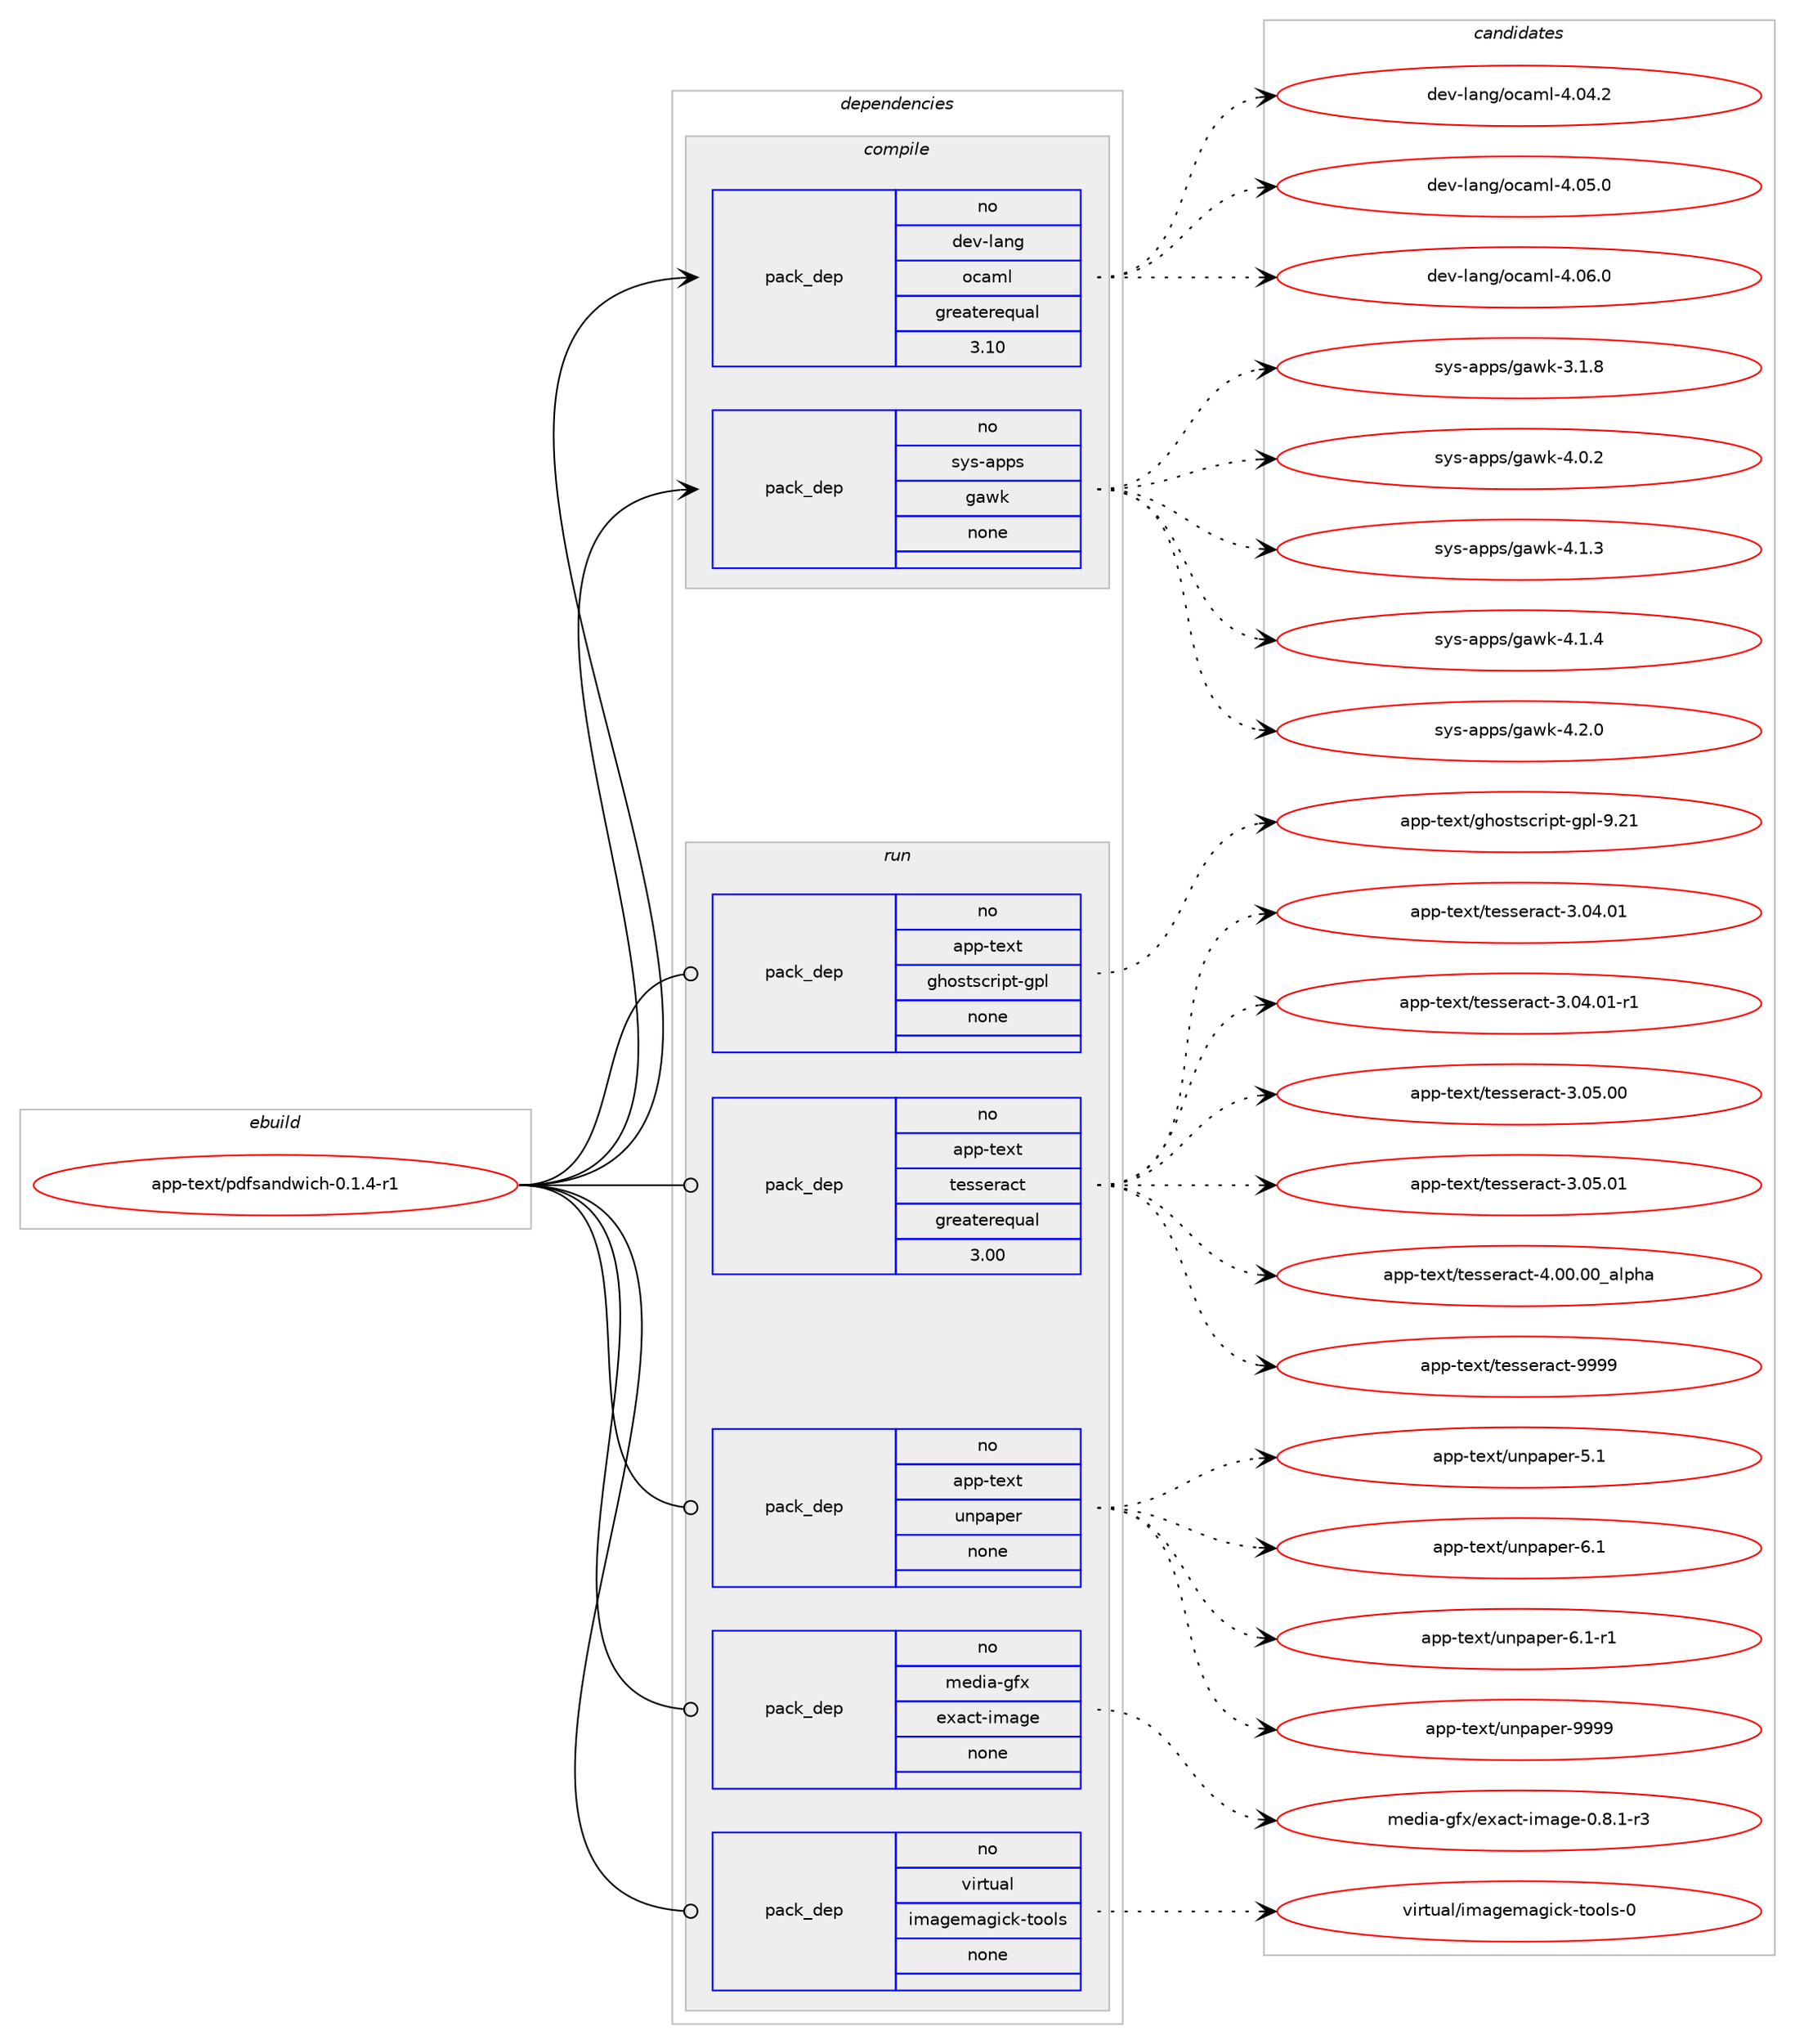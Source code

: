 digraph prolog {

# *************
# Graph options
# *************

newrank=true;
concentrate=true;
compound=true;
graph [rankdir=LR,fontname=Helvetica,fontsize=10,ranksep=1.5];#, ranksep=2.5, nodesep=0.2];
edge  [arrowhead=vee];
node  [fontname=Helvetica,fontsize=10];

# **********
# The ebuild
# **********

subgraph cluster_leftcol {
color=gray;
rank=same;
label=<<i>ebuild</i>>;
id [label="app-text/pdfsandwich-0.1.4-r1", color=red, width=4, href="../app-text/pdfsandwich-0.1.4-r1.svg"];
}

# ****************
# The dependencies
# ****************

subgraph cluster_midcol {
color=gray;
label=<<i>dependencies</i>>;
subgraph cluster_compile {
fillcolor="#eeeeee";
style=filled;
label=<<i>compile</i>>;
subgraph pack43371 {
dependency59430 [label=<<TABLE BORDER="0" CELLBORDER="1" CELLSPACING="0" CELLPADDING="4" WIDTH="220"><TR><TD ROWSPAN="6" CELLPADDING="30">pack_dep</TD></TR><TR><TD WIDTH="110">no</TD></TR><TR><TD>dev-lang</TD></TR><TR><TD>ocaml</TD></TR><TR><TD>greaterequal</TD></TR><TR><TD>3.10</TD></TR></TABLE>>, shape=none, color=blue];
}
id:e -> dependency59430:w [weight=20,style="solid",arrowhead="vee"];
subgraph pack43372 {
dependency59431 [label=<<TABLE BORDER="0" CELLBORDER="1" CELLSPACING="0" CELLPADDING="4" WIDTH="220"><TR><TD ROWSPAN="6" CELLPADDING="30">pack_dep</TD></TR><TR><TD WIDTH="110">no</TD></TR><TR><TD>sys-apps</TD></TR><TR><TD>gawk</TD></TR><TR><TD>none</TD></TR><TR><TD></TD></TR></TABLE>>, shape=none, color=blue];
}
id:e -> dependency59431:w [weight=20,style="solid",arrowhead="vee"];
}
subgraph cluster_compileandrun {
fillcolor="#eeeeee";
style=filled;
label=<<i>compile and run</i>>;
}
subgraph cluster_run {
fillcolor="#eeeeee";
style=filled;
label=<<i>run</i>>;
subgraph pack43373 {
dependency59432 [label=<<TABLE BORDER="0" CELLBORDER="1" CELLSPACING="0" CELLPADDING="4" WIDTH="220"><TR><TD ROWSPAN="6" CELLPADDING="30">pack_dep</TD></TR><TR><TD WIDTH="110">no</TD></TR><TR><TD>app-text</TD></TR><TR><TD>ghostscript-gpl</TD></TR><TR><TD>none</TD></TR><TR><TD></TD></TR></TABLE>>, shape=none, color=blue];
}
id:e -> dependency59432:w [weight=20,style="solid",arrowhead="odot"];
subgraph pack43374 {
dependency59433 [label=<<TABLE BORDER="0" CELLBORDER="1" CELLSPACING="0" CELLPADDING="4" WIDTH="220"><TR><TD ROWSPAN="6" CELLPADDING="30">pack_dep</TD></TR><TR><TD WIDTH="110">no</TD></TR><TR><TD>app-text</TD></TR><TR><TD>tesseract</TD></TR><TR><TD>greaterequal</TD></TR><TR><TD>3.00</TD></TR></TABLE>>, shape=none, color=blue];
}
id:e -> dependency59433:w [weight=20,style="solid",arrowhead="odot"];
subgraph pack43375 {
dependency59434 [label=<<TABLE BORDER="0" CELLBORDER="1" CELLSPACING="0" CELLPADDING="4" WIDTH="220"><TR><TD ROWSPAN="6" CELLPADDING="30">pack_dep</TD></TR><TR><TD WIDTH="110">no</TD></TR><TR><TD>app-text</TD></TR><TR><TD>unpaper</TD></TR><TR><TD>none</TD></TR><TR><TD></TD></TR></TABLE>>, shape=none, color=blue];
}
id:e -> dependency59434:w [weight=20,style="solid",arrowhead="odot"];
subgraph pack43376 {
dependency59435 [label=<<TABLE BORDER="0" CELLBORDER="1" CELLSPACING="0" CELLPADDING="4" WIDTH="220"><TR><TD ROWSPAN="6" CELLPADDING="30">pack_dep</TD></TR><TR><TD WIDTH="110">no</TD></TR><TR><TD>media-gfx</TD></TR><TR><TD>exact-image</TD></TR><TR><TD>none</TD></TR><TR><TD></TD></TR></TABLE>>, shape=none, color=blue];
}
id:e -> dependency59435:w [weight=20,style="solid",arrowhead="odot"];
subgraph pack43377 {
dependency59436 [label=<<TABLE BORDER="0" CELLBORDER="1" CELLSPACING="0" CELLPADDING="4" WIDTH="220"><TR><TD ROWSPAN="6" CELLPADDING="30">pack_dep</TD></TR><TR><TD WIDTH="110">no</TD></TR><TR><TD>virtual</TD></TR><TR><TD>imagemagick-tools</TD></TR><TR><TD>none</TD></TR><TR><TD></TD></TR></TABLE>>, shape=none, color=blue];
}
id:e -> dependency59436:w [weight=20,style="solid",arrowhead="odot"];
}
}

# **************
# The candidates
# **************

subgraph cluster_choices {
rank=same;
color=gray;
label=<<i>candidates</i>>;

subgraph choice43371 {
color=black;
nodesep=1;
choice100101118451089711010347111999710910845524648524650 [label="dev-lang/ocaml-4.04.2", color=red, width=4,href="../dev-lang/ocaml-4.04.2.svg"];
choice100101118451089711010347111999710910845524648534648 [label="dev-lang/ocaml-4.05.0", color=red, width=4,href="../dev-lang/ocaml-4.05.0.svg"];
choice100101118451089711010347111999710910845524648544648 [label="dev-lang/ocaml-4.06.0", color=red, width=4,href="../dev-lang/ocaml-4.06.0.svg"];
dependency59430:e -> choice100101118451089711010347111999710910845524648524650:w [style=dotted,weight="100"];
dependency59430:e -> choice100101118451089711010347111999710910845524648534648:w [style=dotted,weight="100"];
dependency59430:e -> choice100101118451089711010347111999710910845524648544648:w [style=dotted,weight="100"];
}
subgraph choice43372 {
color=black;
nodesep=1;
choice11512111545971121121154710397119107455146494656 [label="sys-apps/gawk-3.1.8", color=red, width=4,href="../sys-apps/gawk-3.1.8.svg"];
choice11512111545971121121154710397119107455246484650 [label="sys-apps/gawk-4.0.2", color=red, width=4,href="../sys-apps/gawk-4.0.2.svg"];
choice11512111545971121121154710397119107455246494651 [label="sys-apps/gawk-4.1.3", color=red, width=4,href="../sys-apps/gawk-4.1.3.svg"];
choice11512111545971121121154710397119107455246494652 [label="sys-apps/gawk-4.1.4", color=red, width=4,href="../sys-apps/gawk-4.1.4.svg"];
choice11512111545971121121154710397119107455246504648 [label="sys-apps/gawk-4.2.0", color=red, width=4,href="../sys-apps/gawk-4.2.0.svg"];
dependency59431:e -> choice11512111545971121121154710397119107455146494656:w [style=dotted,weight="100"];
dependency59431:e -> choice11512111545971121121154710397119107455246484650:w [style=dotted,weight="100"];
dependency59431:e -> choice11512111545971121121154710397119107455246494651:w [style=dotted,weight="100"];
dependency59431:e -> choice11512111545971121121154710397119107455246494652:w [style=dotted,weight="100"];
dependency59431:e -> choice11512111545971121121154710397119107455246504648:w [style=dotted,weight="100"];
}
subgraph choice43373 {
color=black;
nodesep=1;
choice97112112451161011201164710310411111511611599114105112116451031121084557465049 [label="app-text/ghostscript-gpl-9.21", color=red, width=4,href="../app-text/ghostscript-gpl-9.21.svg"];
dependency59432:e -> choice97112112451161011201164710310411111511611599114105112116451031121084557465049:w [style=dotted,weight="100"];
}
subgraph choice43374 {
color=black;
nodesep=1;
choice97112112451161011201164711610111511510111497991164551464852464849 [label="app-text/tesseract-3.04.01", color=red, width=4,href="../app-text/tesseract-3.04.01.svg"];
choice971121124511610112011647116101115115101114979911645514648524648494511449 [label="app-text/tesseract-3.04.01-r1", color=red, width=4,href="../app-text/tesseract-3.04.01-r1.svg"];
choice97112112451161011201164711610111511510111497991164551464853464848 [label="app-text/tesseract-3.05.00", color=red, width=4,href="../app-text/tesseract-3.05.00.svg"];
choice97112112451161011201164711610111511510111497991164551464853464849 [label="app-text/tesseract-3.05.01", color=red, width=4,href="../app-text/tesseract-3.05.01.svg"];
choice97112112451161011201164711610111511510111497991164552464848464848959710811210497 [label="app-text/tesseract-4.00.00_alpha", color=red, width=4,href="../app-text/tesseract-4.00.00_alpha.svg"];
choice97112112451161011201164711610111511510111497991164557575757 [label="app-text/tesseract-9999", color=red, width=4,href="../app-text/tesseract-9999.svg"];
dependency59433:e -> choice97112112451161011201164711610111511510111497991164551464852464849:w [style=dotted,weight="100"];
dependency59433:e -> choice971121124511610112011647116101115115101114979911645514648524648494511449:w [style=dotted,weight="100"];
dependency59433:e -> choice97112112451161011201164711610111511510111497991164551464853464848:w [style=dotted,weight="100"];
dependency59433:e -> choice97112112451161011201164711610111511510111497991164551464853464849:w [style=dotted,weight="100"];
dependency59433:e -> choice97112112451161011201164711610111511510111497991164552464848464848959710811210497:w [style=dotted,weight="100"];
dependency59433:e -> choice97112112451161011201164711610111511510111497991164557575757:w [style=dotted,weight="100"];
}
subgraph choice43375 {
color=black;
nodesep=1;
choice9711211245116101120116471171101129711210111445534649 [label="app-text/unpaper-5.1", color=red, width=4,href="../app-text/unpaper-5.1.svg"];
choice9711211245116101120116471171101129711210111445544649 [label="app-text/unpaper-6.1", color=red, width=4,href="../app-text/unpaper-6.1.svg"];
choice97112112451161011201164711711011297112101114455446494511449 [label="app-text/unpaper-6.1-r1", color=red, width=4,href="../app-text/unpaper-6.1-r1.svg"];
choice971121124511610112011647117110112971121011144557575757 [label="app-text/unpaper-9999", color=red, width=4,href="../app-text/unpaper-9999.svg"];
dependency59434:e -> choice9711211245116101120116471171101129711210111445534649:w [style=dotted,weight="100"];
dependency59434:e -> choice9711211245116101120116471171101129711210111445544649:w [style=dotted,weight="100"];
dependency59434:e -> choice97112112451161011201164711711011297112101114455446494511449:w [style=dotted,weight="100"];
dependency59434:e -> choice971121124511610112011647117110112971121011144557575757:w [style=dotted,weight="100"];
}
subgraph choice43376 {
color=black;
nodesep=1;
choice109101100105974510310212047101120979911645105109971031014548465646494511451 [label="media-gfx/exact-image-0.8.1-r3", color=red, width=4,href="../media-gfx/exact-image-0.8.1-r3.svg"];
dependency59435:e -> choice109101100105974510310212047101120979911645105109971031014548465646494511451:w [style=dotted,weight="100"];
}
subgraph choice43377 {
color=black;
nodesep=1;
choice1181051141161179710847105109971031011099710310599107451161111111081154548 [label="virtual/imagemagick-tools-0", color=red, width=4,href="../virtual/imagemagick-tools-0.svg"];
dependency59436:e -> choice1181051141161179710847105109971031011099710310599107451161111111081154548:w [style=dotted,weight="100"];
}
}

}
